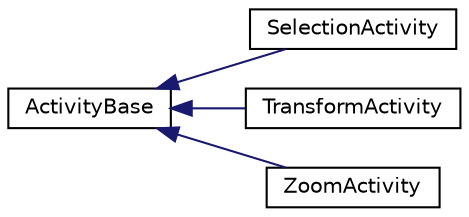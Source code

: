 digraph "Graphical Class Hierarchy"
{
 // LATEX_PDF_SIZE
  edge [fontname="Helvetica",fontsize="10",labelfontname="Helvetica",labelfontsize="10"];
  node [fontname="Helvetica",fontsize="10",shape=record];
  rankdir="LR";
  Node0 [label="ActivityBase",height=0.2,width=0.4,color="black", fillcolor="white", style="filled",URL="$class_activity_base.html",tooltip="A class that represents an activity: transformation, selection."];
  Node0 -> Node1 [dir="back",color="midnightblue",fontsize="10",style="solid",fontname="Helvetica"];
  Node1 [label="SelectionActivity",height=0.2,width=0.4,color="black", fillcolor="white", style="filled",URL="$class_selection_activity.html",tooltip="An activity that represents selection of an object."];
  Node0 -> Node2 [dir="back",color="midnightblue",fontsize="10",style="solid",fontname="Helvetica"];
  Node2 [label="TransformActivity",height=0.2,width=0.4,color="black", fillcolor="white", style="filled",URL="$class_transform_activity.html",tooltip="An activity that represents a 3D linear transformation."];
  Node0 -> Node3 [dir="back",color="midnightblue",fontsize="10",style="solid",fontname="Helvetica"];
  Node3 [label="ZoomActivity",height=0.2,width=0.4,color="black", fillcolor="white", style="filled",URL="$class_zoom_activity.html",tooltip=" "];
}
